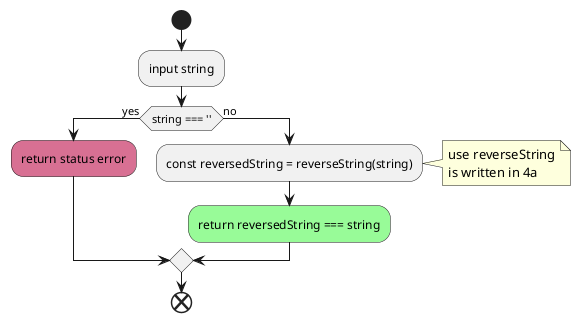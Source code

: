 @startuml isPalindrome
start
    :input string;
    if(string === '') then (yes)
        #PaleVioletRed:return status error;
    else (no)
        :const reversedString = reverseString(string);
        note right
        use reverseString
        is written in 4a
        end note
        #PaleGreen:return reversedString === string;
    endif
end
@enduml